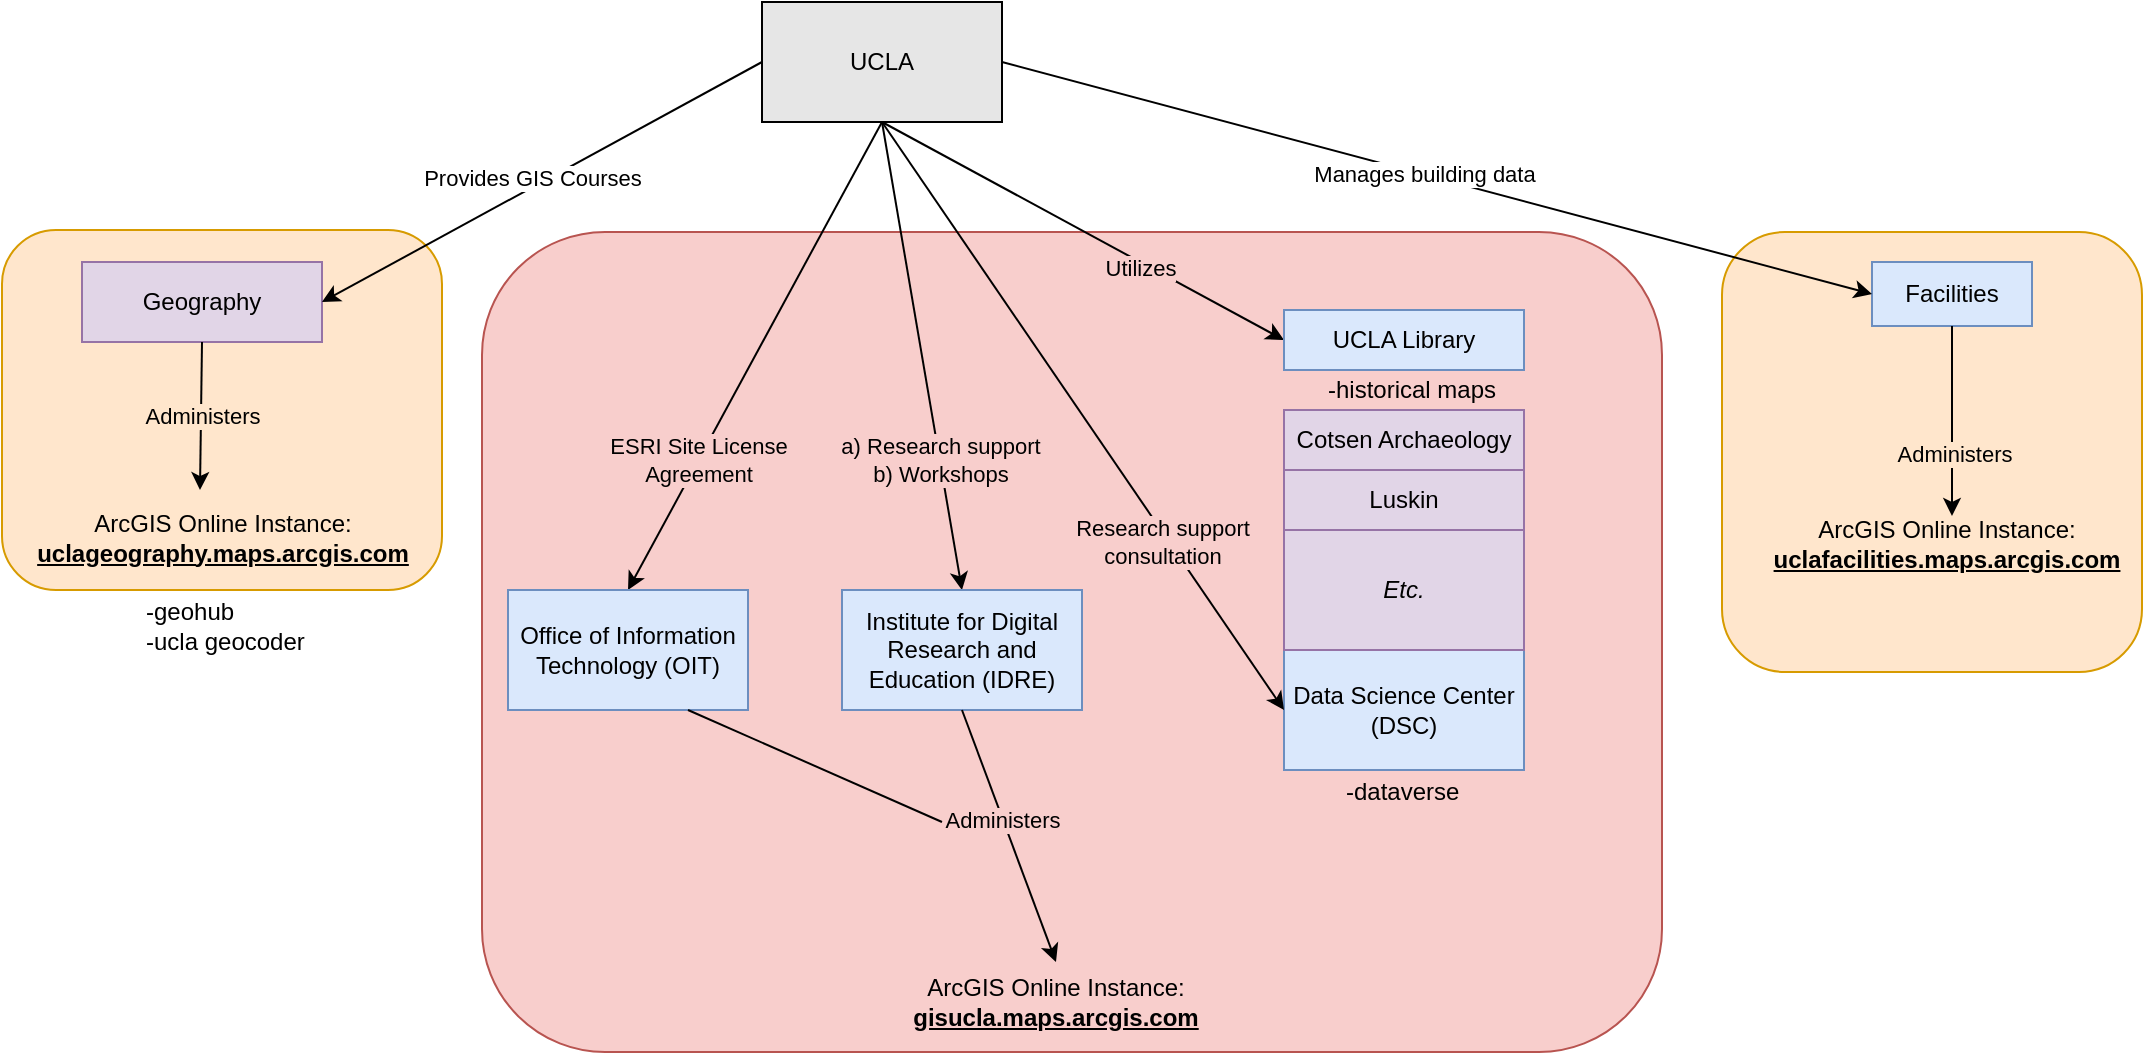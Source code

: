<mxfile version="12.3.0" type="github" pages="1">
  <diagram id="TM56AApIJGsK2dMGK2SN" name="Page-1">
    <mxGraphModel dx="1097" dy="671" grid="1" gridSize="10" guides="1" tooltips="1" connect="1" arrows="1" fold="1" page="1" pageScale="1" pageWidth="1100" pageHeight="850" math="0" shadow="0">
      <root>
        <mxCell id="0"/>
        <mxCell id="1" parent="0"/>
        <mxCell id="83t1UOICG0Fvpa5K2XZv-34" value="" style="rounded=1;whiteSpace=wrap;html=1;align=center;fillColor=#FFE6CC;strokeColor=#d79b00;" vertex="1" parent="1">
          <mxGeometry x="880" y="155" width="210" height="220" as="geometry"/>
        </mxCell>
        <mxCell id="83t1UOICG0Fvpa5K2XZv-32" value="&lt;div align=&quot;right&quot;&gt;&lt;br&gt;&lt;/div&gt;&lt;div align=&quot;right&quot;&gt;&lt;br&gt;&lt;/div&gt;" style="rounded=1;whiteSpace=wrap;html=1;fillColor=#f8cecc;strokeColor=#b85450;align=right;" vertex="1" parent="1">
          <mxGeometry x="260" y="155" width="590" height="410" as="geometry"/>
        </mxCell>
        <mxCell id="83t1UOICG0Fvpa5K2XZv-11" value="" style="rounded=1;whiteSpace=wrap;html=1;align=center;fillColor=#FFE6CC;strokeColor=#d79b00;" vertex="1" parent="1">
          <mxGeometry x="20" y="154" width="220" height="180" as="geometry"/>
        </mxCell>
        <mxCell id="xH67i2G3ats3fvDuuUHO-1" value="UCLA" style="rounded=0;whiteSpace=wrap;html=1;fillColor=#E6E6E6;strokeColor=#000000;" parent="1" vertex="1">
          <mxGeometry x="400" y="40" width="120" height="60" as="geometry"/>
        </mxCell>
        <mxCell id="xH67i2G3ats3fvDuuUHO-2" value="Geography" style="rounded=0;whiteSpace=wrap;html=1;fillColor=#e1d5e7;strokeColor=#9673a6;" parent="1" vertex="1">
          <mxGeometry x="60" y="170" width="120" height="40" as="geometry"/>
        </mxCell>
        <mxCell id="xH67i2G3ats3fvDuuUHO-4" value="&lt;div&gt;Data Science Center&lt;/div&gt;&lt;div&gt;(DSC)&lt;br&gt;&lt;/div&gt;" style="rounded=0;whiteSpace=wrap;html=1;fillColor=#dae8fc;strokeColor=#6c8ebf;" parent="1" vertex="1">
          <mxGeometry x="661" y="364" width="120" height="60" as="geometry"/>
        </mxCell>
        <mxCell id="xH67i2G3ats3fvDuuUHO-6" value="&lt;div&gt;Research support&lt;/div&gt;&lt;div&gt;consultation&lt;/div&gt;" style="endArrow=classic;html=1;exitX=0.5;exitY=1;exitDx=0;exitDy=0;entryX=0;entryY=0.5;entryDx=0;entryDy=0;labelBackgroundColor=#F8CECC;" parent="1" source="xH67i2G3ats3fvDuuUHO-1" target="xH67i2G3ats3fvDuuUHO-4" edge="1">
          <mxGeometry x="0.417" y="-3" width="50" height="50" relative="1" as="geometry">
            <mxPoint x="290" y="320" as="sourcePoint"/>
            <mxPoint x="340" y="270" as="targetPoint"/>
            <mxPoint as="offset"/>
          </mxGeometry>
        </mxCell>
        <mxCell id="xH67i2G3ats3fvDuuUHO-7" value="&lt;div&gt;Provides GIS Courses&lt;/div&gt;" style="endArrow=classic;html=1;entryX=1;entryY=0.5;entryDx=0;entryDy=0;exitX=0;exitY=0.5;exitDx=0;exitDy=0;" parent="1" source="xH67i2G3ats3fvDuuUHO-1" target="xH67i2G3ats3fvDuuUHO-2" edge="1">
          <mxGeometry x="0.031" y="-4" width="50" height="50" relative="1" as="geometry">
            <mxPoint x="290" y="320" as="sourcePoint"/>
            <mxPoint x="340" y="270" as="targetPoint"/>
            <mxPoint as="offset"/>
          </mxGeometry>
        </mxCell>
        <mxCell id="83t1UOICG0Fvpa5K2XZv-1" value="&lt;div&gt;a) Research support&lt;/div&gt;&lt;div&gt;b) Workshops&lt;/div&gt;" style="endArrow=classic;html=1;entryX=0.5;entryY=0;entryDx=0;entryDy=0;labelBackgroundColor=#F8CECC;labelBorderColor=none;" edge="1" parent="1" target="83t1UOICG0Fvpa5K2XZv-2">
          <mxGeometry x="0.444" width="50" height="50" relative="1" as="geometry">
            <mxPoint x="460" y="100" as="sourcePoint"/>
            <mxPoint x="460" y="280" as="targetPoint"/>
            <mxPoint as="offset"/>
          </mxGeometry>
        </mxCell>
        <mxCell id="83t1UOICG0Fvpa5K2XZv-2" value="Institute for Digital Research and Education (IDRE)" style="rounded=0;whiteSpace=wrap;html=1;fillColor=#dae8fc;strokeColor=#6c8ebf;" vertex="1" parent="1">
          <mxGeometry x="440" y="334" width="120" height="60" as="geometry"/>
        </mxCell>
        <mxCell id="83t1UOICG0Fvpa5K2XZv-3" value="&lt;div&gt;ESRI Site License &lt;br&gt;&lt;/div&gt;&lt;div&gt;Agreement&lt;/div&gt;" style="endArrow=classic;html=1;entryX=0.5;entryY=0;entryDx=0;entryDy=0;exitX=0.5;exitY=1;exitDx=0;exitDy=0;labelBackgroundColor=#F8CECC;" edge="1" parent="1" target="83t1UOICG0Fvpa5K2XZv-4" source="xH67i2G3ats3fvDuuUHO-1">
          <mxGeometry x="0.444" width="50" height="50" relative="1" as="geometry">
            <mxPoint x="280" y="90" as="sourcePoint"/>
            <mxPoint x="290" y="280" as="targetPoint"/>
            <mxPoint as="offset"/>
          </mxGeometry>
        </mxCell>
        <mxCell id="83t1UOICG0Fvpa5K2XZv-4" value="Office of Information Technology (OIT)" style="rounded=0;whiteSpace=wrap;html=1;fillColor=#dae8fc;strokeColor=#6c8ebf;" vertex="1" parent="1">
          <mxGeometry x="273" y="334" width="120" height="60" as="geometry"/>
        </mxCell>
        <mxCell id="83t1UOICG0Fvpa5K2XZv-6" value="&lt;div&gt;ArcGIS Online Instance:&lt;/div&gt;&lt;div&gt;&lt;u&gt;&lt;b&gt;uclageography.maps.arcgis.com&lt;/b&gt;&lt;/u&gt;&lt;br&gt;&lt;/div&gt;" style="text;html=1;strokeColor=none;fillColor=none;align=center;verticalAlign=middle;whiteSpace=wrap;rounded=0;" vertex="1" parent="1">
          <mxGeometry x="57.5" y="298" width="145" height="20" as="geometry"/>
        </mxCell>
        <mxCell id="83t1UOICG0Fvpa5K2XZv-7" value="&lt;div&gt;ArcGIS Online Instance:&lt;/div&gt;&lt;div&gt;&lt;u&gt;&lt;b&gt;gisucla.maps.arcgis.com&lt;/b&gt;&lt;/u&gt;&lt;br&gt;&lt;/div&gt;" style="text;html=1;strokeColor=none;fillColor=none;align=center;verticalAlign=middle;whiteSpace=wrap;rounded=0;" vertex="1" parent="1">
          <mxGeometry x="342" y="530" width="410" height="20" as="geometry"/>
        </mxCell>
        <mxCell id="83t1UOICG0Fvpa5K2XZv-10" value="Administers" style="endArrow=classic;html=1;labelBackgroundColor=#F8CECC;exitX=0.5;exitY=1;exitDx=0;exitDy=0;" edge="1" parent="1" source="83t1UOICG0Fvpa5K2XZv-2">
          <mxGeometry x="-0.116" y="-1" width="50" height="50" relative="1" as="geometry">
            <mxPoint x="117" y="640" as="sourcePoint"/>
            <mxPoint x="547" y="520" as="targetPoint"/>
            <mxPoint y="-1" as="offset"/>
          </mxGeometry>
        </mxCell>
        <mxCell id="83t1UOICG0Fvpa5K2XZv-14" value="Utilizes" style="endArrow=classic;html=1;labelBackgroundColor=#F8CECC;entryX=0;entryY=0.5;entryDx=0;entryDy=0;" edge="1" parent="1" target="83t1UOICG0Fvpa5K2XZv-17">
          <mxGeometry x="0.296" y="-3" width="50" height="50" relative="1" as="geometry">
            <mxPoint x="460" y="100" as="sourcePoint"/>
            <mxPoint x="650" y="110" as="targetPoint"/>
            <mxPoint as="offset"/>
          </mxGeometry>
        </mxCell>
        <mxCell id="83t1UOICG0Fvpa5K2XZv-17" value="&lt;div&gt;UCLA Library&lt;/div&gt;" style="rounded=0;whiteSpace=wrap;html=1;align=center;fillColor=#dae8fc;strokeColor=#6c8ebf;" vertex="1" parent="1">
          <mxGeometry x="661" y="194" width="120" height="30" as="geometry"/>
        </mxCell>
        <mxCell id="83t1UOICG0Fvpa5K2XZv-19" value="Cotsen Archaeology" style="rounded=0;whiteSpace=wrap;html=1;align=center;fillColor=#e1d5e7;strokeColor=#9673a6;" vertex="1" parent="1">
          <mxGeometry x="661" y="244" width="120" height="30" as="geometry"/>
        </mxCell>
        <mxCell id="83t1UOICG0Fvpa5K2XZv-22" value="Luskin" style="rounded=0;whiteSpace=wrap;html=1;align=center;fillColor=#e1d5e7;strokeColor=#9673a6;" vertex="1" parent="1">
          <mxGeometry x="661" y="274" width="120" height="30" as="geometry"/>
        </mxCell>
        <mxCell id="83t1UOICG0Fvpa5K2XZv-23" value="&lt;i&gt;Etc.&lt;/i&gt;" style="rounded=0;whiteSpace=wrap;html=1;align=center;fillColor=#e1d5e7;strokeColor=#9673a6;" vertex="1" parent="1">
          <mxGeometry x="661" y="304" width="120" height="60" as="geometry"/>
        </mxCell>
        <mxCell id="83t1UOICG0Fvpa5K2XZv-24" value="Administers" style="endArrow=classic;html=1;labelBackgroundColor=#FFE6CC;exitX=0.5;exitY=1;exitDx=0;exitDy=0;" edge="1" parent="1" source="xH67i2G3ats3fvDuuUHO-2">
          <mxGeometry width="50" height="50" relative="1" as="geometry">
            <mxPoint x="119.5" y="224" as="sourcePoint"/>
            <mxPoint x="119" y="284" as="targetPoint"/>
          </mxGeometry>
        </mxCell>
        <mxCell id="83t1UOICG0Fvpa5K2XZv-26" value="Facilities" style="rounded=0;whiteSpace=wrap;html=1;fillColor=#dae8fc;strokeColor=#6c8ebf;" vertex="1" parent="1">
          <mxGeometry x="955" y="170" width="80" height="32" as="geometry"/>
        </mxCell>
        <mxCell id="83t1UOICG0Fvpa5K2XZv-27" value="&lt;div&gt;ArcGIS Online Instance:&lt;/div&gt;&lt;div&gt;&lt;u&gt;&lt;b&gt;uclafacilities.maps.arcgis.com&lt;/b&gt;&lt;/u&gt;&lt;br&gt;&lt;/div&gt;" style="text;html=1;strokeColor=none;fillColor=none;align=center;verticalAlign=middle;whiteSpace=wrap;rounded=0;" vertex="1" parent="1">
          <mxGeometry x="920" y="301" width="145" height="20" as="geometry"/>
        </mxCell>
        <mxCell id="83t1UOICG0Fvpa5K2XZv-28" value="Administers" style="endArrow=classic;html=1;labelBackgroundColor=#FFE6CC;exitX=0.5;exitY=1;exitDx=0;exitDy=0;" edge="1" parent="1" source="83t1UOICG0Fvpa5K2XZv-26">
          <mxGeometry x="0.343" y="1" width="50" height="50" relative="1" as="geometry">
            <mxPoint x="924.5" y="52" as="sourcePoint"/>
            <mxPoint x="995" y="297" as="targetPoint"/>
            <mxPoint as="offset"/>
          </mxGeometry>
        </mxCell>
        <mxCell id="83t1UOICG0Fvpa5K2XZv-29" value="Manages building data" style="endArrow=classic;html=1;exitX=1;exitY=0.5;exitDx=0;exitDy=0;entryX=0;entryY=0.5;entryDx=0;entryDy=0;" edge="1" parent="1" source="xH67i2G3ats3fvDuuUHO-1" target="83t1UOICG0Fvpa5K2XZv-26">
          <mxGeometry x="-0.03" width="50" height="50" relative="1" as="geometry">
            <mxPoint x="470" y="110" as="sourcePoint"/>
            <mxPoint x="690" y="100" as="targetPoint"/>
            <mxPoint as="offset"/>
          </mxGeometry>
        </mxCell>
        <mxCell id="83t1UOICG0Fvpa5K2XZv-31" value="" style="endArrow=none;html=1;labelBackgroundColor=#FFE6CC;exitX=0.75;exitY=1;exitDx=0;exitDy=0;" edge="1" parent="1" source="83t1UOICG0Fvpa5K2XZv-4">
          <mxGeometry width="50" height="50" relative="1" as="geometry">
            <mxPoint x="356" y="409" as="sourcePoint"/>
            <mxPoint x="490" y="450" as="targetPoint"/>
          </mxGeometry>
        </mxCell>
        <mxCell id="83t1UOICG0Fvpa5K2XZv-35" value="&lt;div&gt;-geohub&lt;/div&gt;&lt;div&gt;-ucla geocoder&lt;br&gt;&lt;/div&gt;" style="text;html=1;strokeColor=none;fillColor=none;align=left;verticalAlign=middle;whiteSpace=wrap;rounded=0;" vertex="1" parent="1">
          <mxGeometry x="90" y="342" width="100" height="20" as="geometry"/>
        </mxCell>
        <mxCell id="83t1UOICG0Fvpa5K2XZv-37" value="-dataverse" style="text;html=1;strokeColor=none;fillColor=none;align=left;verticalAlign=middle;whiteSpace=wrap;rounded=0;" vertex="1" parent="1">
          <mxGeometry x="690" y="424.5" width="100" height="20" as="geometry"/>
        </mxCell>
        <mxCell id="83t1UOICG0Fvpa5K2XZv-38" value="-historical maps" style="text;html=1;strokeColor=none;fillColor=none;align=left;verticalAlign=middle;whiteSpace=wrap;rounded=0;" vertex="1" parent="1">
          <mxGeometry x="681" y="224" width="100" height="20" as="geometry"/>
        </mxCell>
      </root>
    </mxGraphModel>
  </diagram>
</mxfile>
